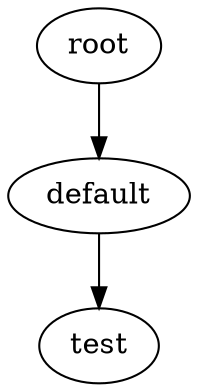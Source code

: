digraph default {
    root_1 [label="root"];
    default_2 [label="default"];
    test_3 [label="test"];
    root_1 -> default_2;
    default_2 -> test_3;
}
